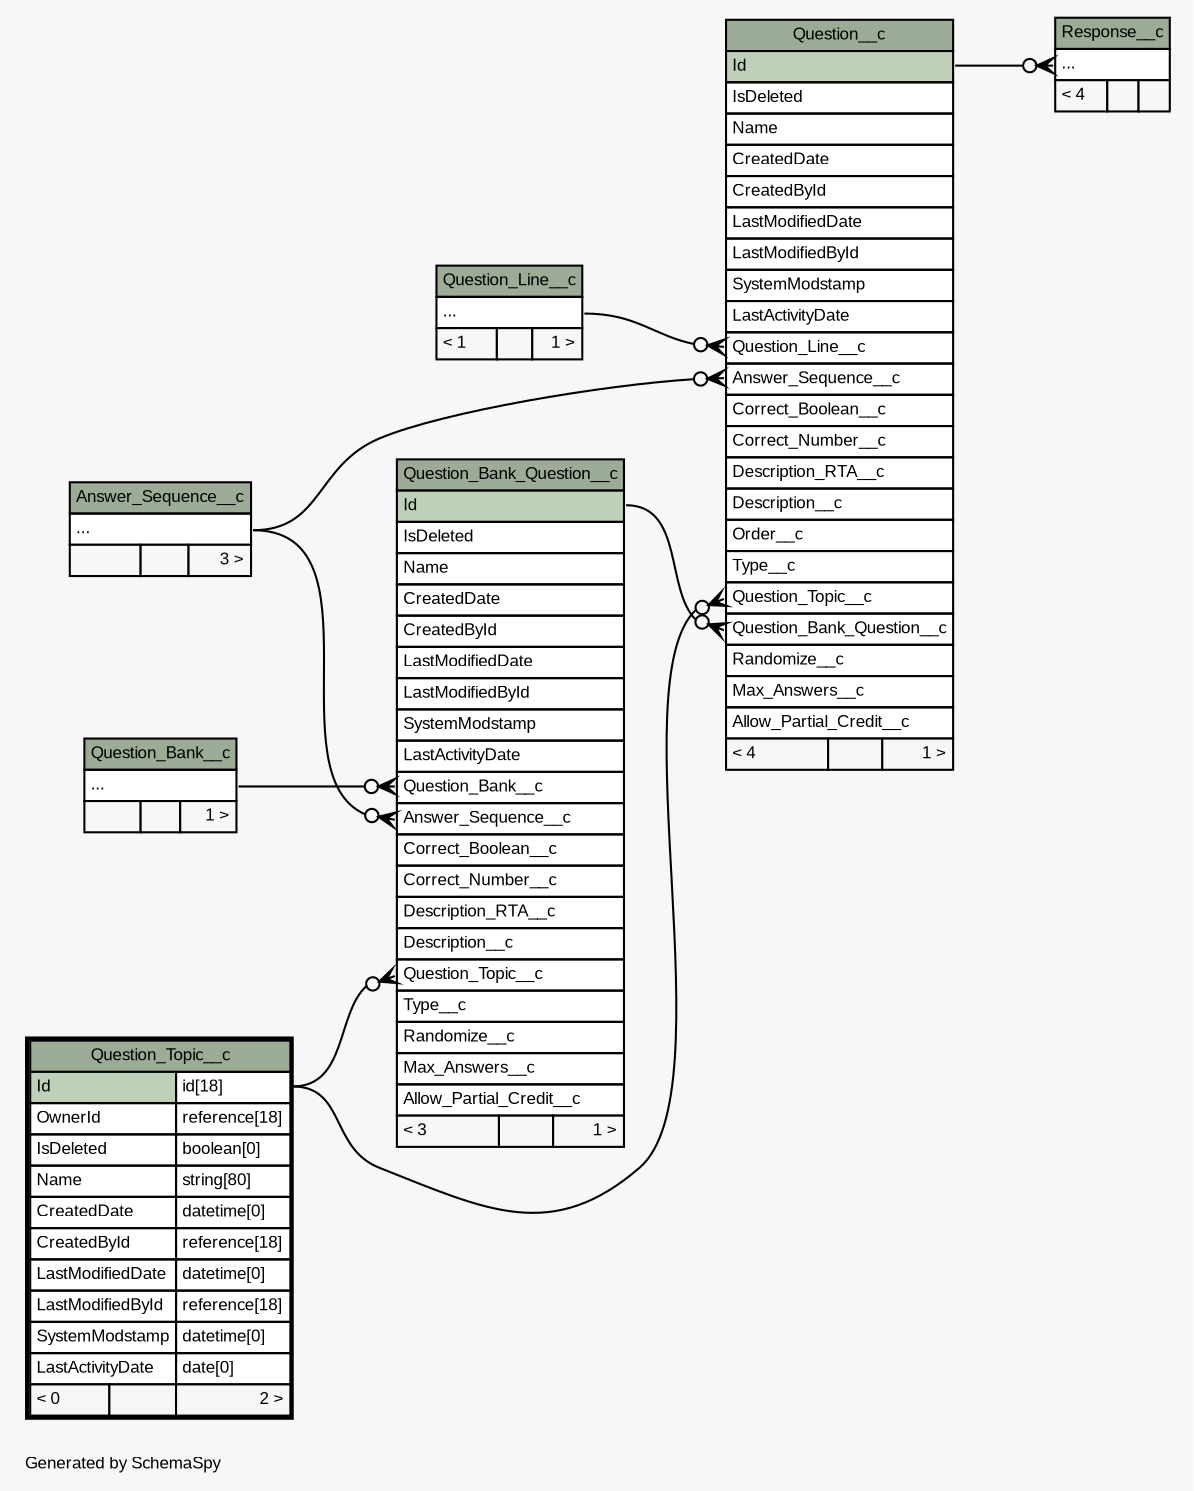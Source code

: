 // dot 2.36.0 on Mac OS X 10.10.3
// SchemaSpy rev 590
digraph "twoDegreesRelationshipsDiagram" {
  graph [
    rankdir="RL"
    bgcolor="#f7f7f7"
    label="\nGenerated by SchemaSpy"
    labeljust="l"
    nodesep="0.18"
    ranksep="0.46"
    fontname="Arial"
    fontsize="8"
  ];
  node [
    fontname="Arial"
    fontsize="8"
    shape="plaintext"
  ];
  edge [
    arrowsize="0.8"
  ];
  "Question__c":"Answer_Sequence__c":w -> "Answer_Sequence__c":"elipses":e [arrowhead=none dir=back arrowtail=crowodot];
  "Question__c":"Question_Bank_Question__c":w -> "Question_Bank_Question__c":"Id":e [arrowhead=none dir=back arrowtail=crowodot];
  "Question__c":"Question_Line__c":w -> "Question_Line__c":"elipses":e [arrowhead=none dir=back arrowtail=crowodot];
  "Question__c":"Question_Topic__c":w -> "Question_Topic__c":"Id.type":e [arrowhead=none dir=back arrowtail=crowodot];
  "Question_Bank_Question__c":"Answer_Sequence__c":w -> "Answer_Sequence__c":"elipses":e [arrowhead=none dir=back arrowtail=crowodot];
  "Question_Bank_Question__c":"Question_Bank__c":w -> "Question_Bank__c":"elipses":e [arrowhead=none dir=back arrowtail=crowodot];
  "Question_Bank_Question__c":"Question_Topic__c":w -> "Question_Topic__c":"Id.type":e [arrowhead=none dir=back arrowtail=crowodot];
  "Response__c":"elipses":w -> "Question__c":"Id":e [arrowhead=none dir=back arrowtail=crowodot];
  "Answer_Sequence__c" [
    label=<
    <TABLE BORDER="0" CELLBORDER="1" CELLSPACING="0" BGCOLOR="#ffffff">
      <TR><TD COLSPAN="3" BGCOLOR="#9bab96" ALIGN="CENTER">Answer_Sequence__c</TD></TR>
      <TR><TD PORT="elipses" COLSPAN="3" ALIGN="LEFT">...</TD></TR>
      <TR><TD ALIGN="LEFT" BGCOLOR="#f7f7f7">  </TD><TD ALIGN="RIGHT" BGCOLOR="#f7f7f7">  </TD><TD ALIGN="RIGHT" BGCOLOR="#f7f7f7">3 &gt;</TD></TR>
    </TABLE>>
    URL="Answer_Sequence__c.html"
    tooltip="Answer_Sequence__c"
  ];
  "Question__c" [
    label=<
    <TABLE BORDER="0" CELLBORDER="1" CELLSPACING="0" BGCOLOR="#ffffff">
      <TR><TD COLSPAN="3" BGCOLOR="#9bab96" ALIGN="CENTER">Question__c</TD></TR>
      <TR><TD PORT="Id" COLSPAN="3" BGCOLOR="#bed1b8" ALIGN="LEFT">Id</TD></TR>
      <TR><TD PORT="IsDeleted" COLSPAN="3" ALIGN="LEFT">IsDeleted</TD></TR>
      <TR><TD PORT="Name" COLSPAN="3" ALIGN="LEFT">Name</TD></TR>
      <TR><TD PORT="CreatedDate" COLSPAN="3" ALIGN="LEFT">CreatedDate</TD></TR>
      <TR><TD PORT="CreatedById" COLSPAN="3" ALIGN="LEFT">CreatedById</TD></TR>
      <TR><TD PORT="LastModifiedDate" COLSPAN="3" ALIGN="LEFT">LastModifiedDate</TD></TR>
      <TR><TD PORT="LastModifiedById" COLSPAN="3" ALIGN="LEFT">LastModifiedById</TD></TR>
      <TR><TD PORT="SystemModstamp" COLSPAN="3" ALIGN="LEFT">SystemModstamp</TD></TR>
      <TR><TD PORT="LastActivityDate" COLSPAN="3" ALIGN="LEFT">LastActivityDate</TD></TR>
      <TR><TD PORT="Question_Line__c" COLSPAN="3" ALIGN="LEFT">Question_Line__c</TD></TR>
      <TR><TD PORT="Answer_Sequence__c" COLSPAN="3" ALIGN="LEFT">Answer_Sequence__c</TD></TR>
      <TR><TD PORT="Correct_Boolean__c" COLSPAN="3" ALIGN="LEFT">Correct_Boolean__c</TD></TR>
      <TR><TD PORT="Correct_Number__c" COLSPAN="3" ALIGN="LEFT">Correct_Number__c</TD></TR>
      <TR><TD PORT="Description_RTA__c" COLSPAN="3" ALIGN="LEFT">Description_RTA__c</TD></TR>
      <TR><TD PORT="Description__c" COLSPAN="3" ALIGN="LEFT">Description__c</TD></TR>
      <TR><TD PORT="Order__c" COLSPAN="3" ALIGN="LEFT">Order__c</TD></TR>
      <TR><TD PORT="Type__c" COLSPAN="3" ALIGN="LEFT">Type__c</TD></TR>
      <TR><TD PORT="Question_Topic__c" COLSPAN="3" ALIGN="LEFT">Question_Topic__c</TD></TR>
      <TR><TD PORT="Question_Bank_Question__c" COLSPAN="3" ALIGN="LEFT">Question_Bank_Question__c</TD></TR>
      <TR><TD PORT="Randomize__c" COLSPAN="3" ALIGN="LEFT">Randomize__c</TD></TR>
      <TR><TD PORT="Max_Answers__c" COLSPAN="3" ALIGN="LEFT">Max_Answers__c</TD></TR>
      <TR><TD PORT="Allow_Partial_Credit__c" COLSPAN="3" ALIGN="LEFT">Allow_Partial_Credit__c</TD></TR>
      <TR><TD ALIGN="LEFT" BGCOLOR="#f7f7f7">&lt; 4</TD><TD ALIGN="RIGHT" BGCOLOR="#f7f7f7">  </TD><TD ALIGN="RIGHT" BGCOLOR="#f7f7f7">1 &gt;</TD></TR>
    </TABLE>>
    URL="Question__c.html"
    tooltip="Question__c"
  ];
  "Question_Bank__c" [
    label=<
    <TABLE BORDER="0" CELLBORDER="1" CELLSPACING="0" BGCOLOR="#ffffff">
      <TR><TD COLSPAN="3" BGCOLOR="#9bab96" ALIGN="CENTER">Question_Bank__c</TD></TR>
      <TR><TD PORT="elipses" COLSPAN="3" ALIGN="LEFT">...</TD></TR>
      <TR><TD ALIGN="LEFT" BGCOLOR="#f7f7f7">  </TD><TD ALIGN="RIGHT" BGCOLOR="#f7f7f7">  </TD><TD ALIGN="RIGHT" BGCOLOR="#f7f7f7">1 &gt;</TD></TR>
    </TABLE>>
    URL="Question_Bank__c.html"
    tooltip="Question_Bank__c"
  ];
  "Question_Bank_Question__c" [
    label=<
    <TABLE BORDER="0" CELLBORDER="1" CELLSPACING="0" BGCOLOR="#ffffff">
      <TR><TD COLSPAN="3" BGCOLOR="#9bab96" ALIGN="CENTER">Question_Bank_Question__c</TD></TR>
      <TR><TD PORT="Id" COLSPAN="3" BGCOLOR="#bed1b8" ALIGN="LEFT">Id</TD></TR>
      <TR><TD PORT="IsDeleted" COLSPAN="3" ALIGN="LEFT">IsDeleted</TD></TR>
      <TR><TD PORT="Name" COLSPAN="3" ALIGN="LEFT">Name</TD></TR>
      <TR><TD PORT="CreatedDate" COLSPAN="3" ALIGN="LEFT">CreatedDate</TD></TR>
      <TR><TD PORT="CreatedById" COLSPAN="3" ALIGN="LEFT">CreatedById</TD></TR>
      <TR><TD PORT="LastModifiedDate" COLSPAN="3" ALIGN="LEFT">LastModifiedDate</TD></TR>
      <TR><TD PORT="LastModifiedById" COLSPAN="3" ALIGN="LEFT">LastModifiedById</TD></TR>
      <TR><TD PORT="SystemModstamp" COLSPAN="3" ALIGN="LEFT">SystemModstamp</TD></TR>
      <TR><TD PORT="LastActivityDate" COLSPAN="3" ALIGN="LEFT">LastActivityDate</TD></TR>
      <TR><TD PORT="Question_Bank__c" COLSPAN="3" ALIGN="LEFT">Question_Bank__c</TD></TR>
      <TR><TD PORT="Answer_Sequence__c" COLSPAN="3" ALIGN="LEFT">Answer_Sequence__c</TD></TR>
      <TR><TD PORT="Correct_Boolean__c" COLSPAN="3" ALIGN="LEFT">Correct_Boolean__c</TD></TR>
      <TR><TD PORT="Correct_Number__c" COLSPAN="3" ALIGN="LEFT">Correct_Number__c</TD></TR>
      <TR><TD PORT="Description_RTA__c" COLSPAN="3" ALIGN="LEFT">Description_RTA__c</TD></TR>
      <TR><TD PORT="Description__c" COLSPAN="3" ALIGN="LEFT">Description__c</TD></TR>
      <TR><TD PORT="Question_Topic__c" COLSPAN="3" ALIGN="LEFT">Question_Topic__c</TD></TR>
      <TR><TD PORT="Type__c" COLSPAN="3" ALIGN="LEFT">Type__c</TD></TR>
      <TR><TD PORT="Randomize__c" COLSPAN="3" ALIGN="LEFT">Randomize__c</TD></TR>
      <TR><TD PORT="Max_Answers__c" COLSPAN="3" ALIGN="LEFT">Max_Answers__c</TD></TR>
      <TR><TD PORT="Allow_Partial_Credit__c" COLSPAN="3" ALIGN="LEFT">Allow_Partial_Credit__c</TD></TR>
      <TR><TD ALIGN="LEFT" BGCOLOR="#f7f7f7">&lt; 3</TD><TD ALIGN="RIGHT" BGCOLOR="#f7f7f7">  </TD><TD ALIGN="RIGHT" BGCOLOR="#f7f7f7">1 &gt;</TD></TR>
    </TABLE>>
    URL="Question_Bank_Question__c.html"
    tooltip="Question_Bank_Question__c"
  ];
  "Question_Line__c" [
    label=<
    <TABLE BORDER="0" CELLBORDER="1" CELLSPACING="0" BGCOLOR="#ffffff">
      <TR><TD COLSPAN="3" BGCOLOR="#9bab96" ALIGN="CENTER">Question_Line__c</TD></TR>
      <TR><TD PORT="elipses" COLSPAN="3" ALIGN="LEFT">...</TD></TR>
      <TR><TD ALIGN="LEFT" BGCOLOR="#f7f7f7">&lt; 1</TD><TD ALIGN="RIGHT" BGCOLOR="#f7f7f7">  </TD><TD ALIGN="RIGHT" BGCOLOR="#f7f7f7">1 &gt;</TD></TR>
    </TABLE>>
    URL="Question_Line__c.html"
    tooltip="Question_Line__c"
  ];
  "Question_Topic__c" [
    label=<
    <TABLE BORDER="2" CELLBORDER="1" CELLSPACING="0" BGCOLOR="#ffffff">
      <TR><TD COLSPAN="3" BGCOLOR="#9bab96" ALIGN="CENTER">Question_Topic__c</TD></TR>
      <TR><TD PORT="Id" COLSPAN="2" BGCOLOR="#bed1b8" ALIGN="LEFT">Id</TD><TD PORT="Id.type" ALIGN="LEFT">id[18]</TD></TR>
      <TR><TD PORT="OwnerId" COLSPAN="2" ALIGN="LEFT">OwnerId</TD><TD PORT="OwnerId.type" ALIGN="LEFT">reference[18]</TD></TR>
      <TR><TD PORT="IsDeleted" COLSPAN="2" ALIGN="LEFT">IsDeleted</TD><TD PORT="IsDeleted.type" ALIGN="LEFT">boolean[0]</TD></TR>
      <TR><TD PORT="Name" COLSPAN="2" ALIGN="LEFT">Name</TD><TD PORT="Name.type" ALIGN="LEFT">string[80]</TD></TR>
      <TR><TD PORT="CreatedDate" COLSPAN="2" ALIGN="LEFT">CreatedDate</TD><TD PORT="CreatedDate.type" ALIGN="LEFT">datetime[0]</TD></TR>
      <TR><TD PORT="CreatedById" COLSPAN="2" ALIGN="LEFT">CreatedById</TD><TD PORT="CreatedById.type" ALIGN="LEFT">reference[18]</TD></TR>
      <TR><TD PORT="LastModifiedDate" COLSPAN="2" ALIGN="LEFT">LastModifiedDate</TD><TD PORT="LastModifiedDate.type" ALIGN="LEFT">datetime[0]</TD></TR>
      <TR><TD PORT="LastModifiedById" COLSPAN="2" ALIGN="LEFT">LastModifiedById</TD><TD PORT="LastModifiedById.type" ALIGN="LEFT">reference[18]</TD></TR>
      <TR><TD PORT="SystemModstamp" COLSPAN="2" ALIGN="LEFT">SystemModstamp</TD><TD PORT="SystemModstamp.type" ALIGN="LEFT">datetime[0]</TD></TR>
      <TR><TD PORT="LastActivityDate" COLSPAN="2" ALIGN="LEFT">LastActivityDate</TD><TD PORT="LastActivityDate.type" ALIGN="LEFT">date[0]</TD></TR>
      <TR><TD ALIGN="LEFT" BGCOLOR="#f7f7f7">&lt; 0</TD><TD ALIGN="RIGHT" BGCOLOR="#f7f7f7">  </TD><TD ALIGN="RIGHT" BGCOLOR="#f7f7f7">2 &gt;</TD></TR>
    </TABLE>>
    URL="Question_Topic__c.html"
    tooltip="Question_Topic__c"
  ];
  "Response__c" [
    label=<
    <TABLE BORDER="0" CELLBORDER="1" CELLSPACING="0" BGCOLOR="#ffffff">
      <TR><TD COLSPAN="3" BGCOLOR="#9bab96" ALIGN="CENTER">Response__c</TD></TR>
      <TR><TD PORT="elipses" COLSPAN="3" ALIGN="LEFT">...</TD></TR>
      <TR><TD ALIGN="LEFT" BGCOLOR="#f7f7f7">&lt; 4</TD><TD ALIGN="RIGHT" BGCOLOR="#f7f7f7">  </TD><TD ALIGN="RIGHT" BGCOLOR="#f7f7f7">  </TD></TR>
    </TABLE>>
    URL="Response__c.html"
    tooltip="Response__c"
  ];
}
